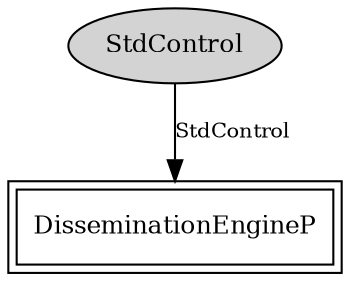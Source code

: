 digraph "tos.lib.net.drip.DisseminationC" {
  n0x2ace82a95a00 [shape=ellipse, style=filled, label="StdControl", fontsize=12];
  "DisseminationEngineP" [fontsize=12, shape=box,peripheries=2, URL="../chtml/tos.lib.net.drip.DisseminationEngineP.html"];
  "n0x2ace82a95a00" -> "DisseminationEngineP" [label="StdControl", URL="../ihtml/tos.interfaces.StdControl.html", fontsize=10];
}
